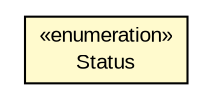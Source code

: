 #!/usr/local/bin/dot
#
# Class diagram 
# Generated by UMLGraph version R5_6-24-gf6e263 (http://www.umlgraph.org/)
#

digraph G {
	edge [fontname="arial",fontsize=10,labelfontname="arial",labelfontsize=10];
	node [fontname="arial",fontsize=10,shape=plaintext];
	nodesep=0.25;
	ranksep=0.5;
	// org.miloss.fgsms.presentation.SortableStatusList.Status
	c1142465 [label=<<table title="org.miloss.fgsms.presentation.SortableStatusList.Status" border="0" cellborder="1" cellspacing="0" cellpadding="2" port="p" bgcolor="lemonChiffon" href="./SortableStatusList.Status.html">
		<tr><td><table border="0" cellspacing="0" cellpadding="1">
<tr><td align="center" balign="center"> &#171;enumeration&#187; </td></tr>
<tr><td align="center" balign="center"> Status </td></tr>
		</table></td></tr>
		</table>>, URL="./SortableStatusList.Status.html", fontname="arial", fontcolor="black", fontsize=10.0];
}

